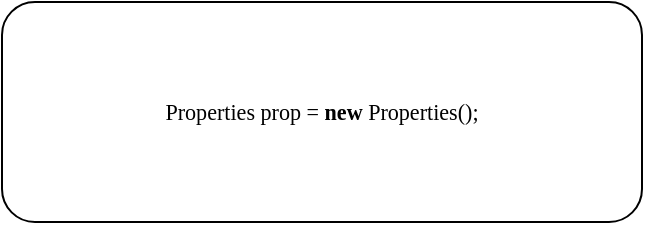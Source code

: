 <mxfile version="12.9.13" type="github">
  <diagram id="C5RBs43oDa-KdzZeNtuy" name="Page-1">
    <mxGraphModel dx="1022" dy="469" grid="1" gridSize="10" guides="1" tooltips="1" connect="1" arrows="1" fold="1" page="1" pageScale="1" pageWidth="827" pageHeight="1169" math="0" shadow="0">
      <root>
        <mxCell id="WIyWlLk6GJQsqaUBKTNV-0" />
        <mxCell id="WIyWlLk6GJQsqaUBKTNV-1" parent="WIyWlLk6GJQsqaUBKTNV-0" />
        <mxCell id="_m6u7uZzvF7BZzCFALR9-0" value="&lt;pre style=&quot;font-family: &amp;#34;consolas&amp;#34; ; font-size: 8.3pt&quot;&gt;Properties prop = &lt;span style=&quot;font-weight: bold&quot;&gt;new &lt;/span&gt;Properties();&lt;/pre&gt;" style="rounded=1;whiteSpace=wrap;html=1;" vertex="1" parent="WIyWlLk6GJQsqaUBKTNV-1">
          <mxGeometry x="260" y="20" width="320" height="110" as="geometry" />
        </mxCell>
      </root>
    </mxGraphModel>
  </diagram>
</mxfile>
